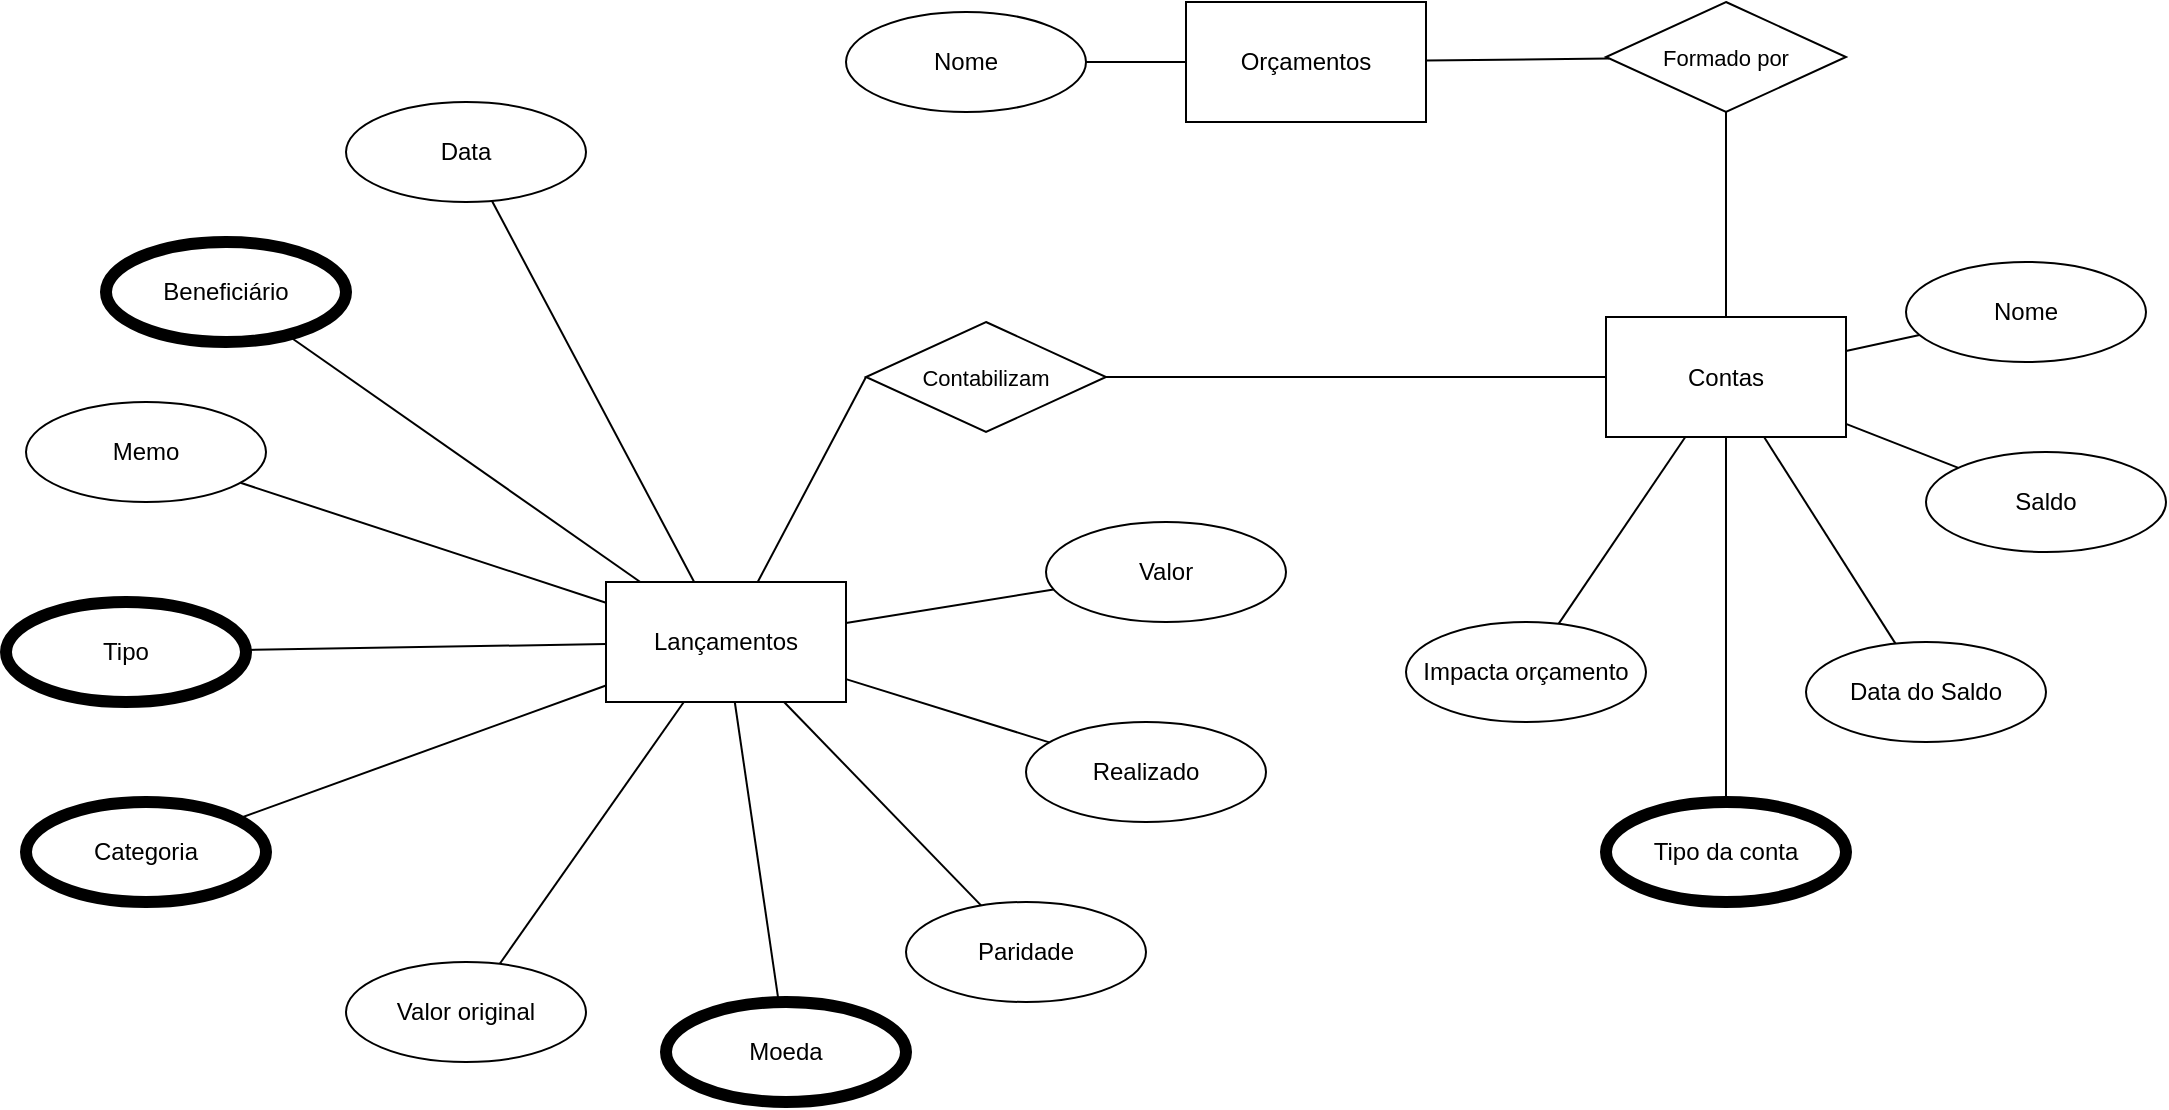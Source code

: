 <mxfile version="26.2.2">
  <diagram name="Página-1" id="8uvx_EoGPA2XAXAzlfdE">
    <mxGraphModel dx="1500" dy="626" grid="1" gridSize="10" guides="1" tooltips="1" connect="1" arrows="1" fold="1" page="1" pageScale="1" pageWidth="827" pageHeight="1169" math="0" shadow="0">
      <root>
        <mxCell id="0" />
        <mxCell id="1" parent="0" />
        <mxCell id="b7Jrvc5tre1kZIAGIm_a-3" style="rounded=0;orthogonalLoop=1;jettySize=auto;html=1;endArrow=none;startFill=0;" parent="1" source="b7Jrvc5tre1kZIAGIm_a-1" target="b7Jrvc5tre1kZIAGIm_a-2" edge="1">
          <mxGeometry relative="1" as="geometry" />
        </mxCell>
        <mxCell id="b7Jrvc5tre1kZIAGIm_a-1" value="Orçamentos" style="rounded=0;whiteSpace=wrap;html=1;" parent="1" vertex="1">
          <mxGeometry x="800" y="310" width="120" height="60" as="geometry" />
        </mxCell>
        <mxCell id="b7Jrvc5tre1kZIAGIm_a-2" value="Nome" style="ellipse;whiteSpace=wrap;html=1;" parent="1" vertex="1">
          <mxGeometry x="630" y="315" width="120" height="50" as="geometry" />
        </mxCell>
        <mxCell id="b7Jrvc5tre1kZIAGIm_a-10" style="edgeStyle=none;shape=connector;rounded=0;orthogonalLoop=1;jettySize=auto;html=1;strokeColor=default;align=center;verticalAlign=middle;fontFamily=Helvetica;fontSize=11;fontColor=default;labelBackgroundColor=default;endArrow=none;startFill=0;" parent="1" source="b7Jrvc5tre1kZIAGIm_a-5" target="b7Jrvc5tre1kZIAGIm_a-9" edge="1">
          <mxGeometry relative="1" as="geometry">
            <mxPoint x="1053.455" y="373.416" as="sourcePoint" />
          </mxGeometry>
        </mxCell>
        <mxCell id="b7Jrvc5tre1kZIAGIm_a-5" value="Formado por" style="rhombus;whiteSpace=wrap;html=1;fontFamily=Helvetica;fontSize=11;fontColor=default;labelBackgroundColor=default;" parent="1" vertex="1">
          <mxGeometry x="1010" y="310" width="120" height="55" as="geometry" />
        </mxCell>
        <mxCell id="b7Jrvc5tre1kZIAGIm_a-6" style="edgeStyle=none;shape=connector;rounded=0;orthogonalLoop=1;jettySize=auto;html=1;strokeColor=default;align=center;verticalAlign=middle;fontFamily=Helvetica;fontSize=11;fontColor=default;labelBackgroundColor=default;endArrow=none;startFill=0;" parent="1" source="b7Jrvc5tre1kZIAGIm_a-1" target="b7Jrvc5tre1kZIAGIm_a-5" edge="1">
          <mxGeometry relative="1" as="geometry" />
        </mxCell>
        <mxCell id="b7Jrvc5tre1kZIAGIm_a-19" style="edgeStyle=none;shape=connector;rounded=0;orthogonalLoop=1;jettySize=auto;html=1;strokeColor=default;align=center;verticalAlign=middle;fontFamily=Helvetica;fontSize=11;fontColor=default;labelBackgroundColor=default;startFill=0;endArrow=none;" parent="1" source="b7Jrvc5tre1kZIAGIm_a-9" target="b7Jrvc5tre1kZIAGIm_a-18" edge="1">
          <mxGeometry relative="1" as="geometry" />
        </mxCell>
        <mxCell id="b7Jrvc5tre1kZIAGIm_a-9" value="Contas" style="rounded=0;whiteSpace=wrap;html=1;" parent="1" vertex="1">
          <mxGeometry x="1010" y="467.5" width="120" height="60" as="geometry" />
        </mxCell>
        <mxCell id="b7Jrvc5tre1kZIAGIm_a-14" style="edgeStyle=none;shape=connector;rounded=0;orthogonalLoop=1;jettySize=auto;html=1;strokeColor=default;align=center;verticalAlign=middle;fontFamily=Helvetica;fontSize=11;fontColor=default;labelBackgroundColor=default;endArrow=none;startFill=0;" parent="1" source="b7Jrvc5tre1kZIAGIm_a-11" target="b7Jrvc5tre1kZIAGIm_a-9" edge="1">
          <mxGeometry relative="1" as="geometry" />
        </mxCell>
        <mxCell id="b7Jrvc5tre1kZIAGIm_a-11" value="Nome" style="ellipse;whiteSpace=wrap;html=1;" parent="1" vertex="1">
          <mxGeometry x="1160" y="440" width="120" height="50" as="geometry" />
        </mxCell>
        <mxCell id="b7Jrvc5tre1kZIAGIm_a-15" style="edgeStyle=none;shape=connector;rounded=0;orthogonalLoop=1;jettySize=auto;html=1;strokeColor=default;align=center;verticalAlign=middle;fontFamily=Helvetica;fontSize=11;fontColor=default;labelBackgroundColor=default;endArrow=none;startFill=0;" parent="1" source="b7Jrvc5tre1kZIAGIm_a-12" target="b7Jrvc5tre1kZIAGIm_a-9" edge="1">
          <mxGeometry relative="1" as="geometry" />
        </mxCell>
        <mxCell id="b7Jrvc5tre1kZIAGIm_a-12" value="Saldo" style="ellipse;whiteSpace=wrap;html=1;" parent="1" vertex="1">
          <mxGeometry x="1170" y="535" width="120" height="50" as="geometry" />
        </mxCell>
        <mxCell id="b7Jrvc5tre1kZIAGIm_a-16" style="edgeStyle=none;shape=connector;rounded=0;orthogonalLoop=1;jettySize=auto;html=1;strokeColor=default;align=center;verticalAlign=middle;fontFamily=Helvetica;fontSize=11;fontColor=default;labelBackgroundColor=default;endArrow=none;startFill=0;" parent="1" source="b7Jrvc5tre1kZIAGIm_a-13" target="b7Jrvc5tre1kZIAGIm_a-9" edge="1">
          <mxGeometry relative="1" as="geometry" />
        </mxCell>
        <mxCell id="b7Jrvc5tre1kZIAGIm_a-13" value="Data do Saldo" style="ellipse;whiteSpace=wrap;html=1;" parent="1" vertex="1">
          <mxGeometry x="1110" y="630" width="120" height="50" as="geometry" />
        </mxCell>
        <mxCell id="b7Jrvc5tre1kZIAGIm_a-18" value="Tipo da conta" style="ellipse;whiteSpace=wrap;html=1;strokeWidth=6;" parent="1" vertex="1">
          <mxGeometry x="1010" y="710" width="120" height="50" as="geometry" />
        </mxCell>
        <mxCell id="b7Jrvc5tre1kZIAGIm_a-24" style="edgeStyle=none;shape=connector;rounded=0;orthogonalLoop=1;jettySize=auto;html=1;strokeColor=default;align=center;verticalAlign=middle;fontFamily=Helvetica;fontSize=11;fontColor=default;labelBackgroundColor=default;startFill=0;endArrow=none;exitX=0;exitY=0.5;exitDx=0;exitDy=0;" parent="1" source="b7Jrvc5tre1kZIAGIm_a-21" target="b7Jrvc5tre1kZIAGIm_a-23" edge="1">
          <mxGeometry relative="1" as="geometry" />
        </mxCell>
        <mxCell id="b7Jrvc5tre1kZIAGIm_a-21" value="Contabilizam" style="rhombus;whiteSpace=wrap;html=1;fontFamily=Helvetica;fontSize=11;fontColor=default;labelBackgroundColor=default;" parent="1" vertex="1">
          <mxGeometry x="640" y="470" width="120" height="55" as="geometry" />
        </mxCell>
        <mxCell id="b7Jrvc5tre1kZIAGIm_a-22" style="edgeStyle=none;shape=connector;rounded=0;orthogonalLoop=1;jettySize=auto;html=1;strokeColor=default;align=center;verticalAlign=middle;fontFamily=Helvetica;fontSize=11;fontColor=default;labelBackgroundColor=default;startFill=0;endArrow=none;" parent="1" source="b7Jrvc5tre1kZIAGIm_a-9" target="b7Jrvc5tre1kZIAGIm_a-21" edge="1">
          <mxGeometry relative="1" as="geometry" />
        </mxCell>
        <mxCell id="b7Jrvc5tre1kZIAGIm_a-23" value="Lançamentos" style="rounded=0;whiteSpace=wrap;html=1;" parent="1" vertex="1">
          <mxGeometry x="510" y="600" width="120" height="60" as="geometry" />
        </mxCell>
        <mxCell id="b7Jrvc5tre1kZIAGIm_a-26" style="edgeStyle=none;shape=connector;rounded=0;orthogonalLoop=1;jettySize=auto;html=1;strokeColor=default;align=center;verticalAlign=middle;fontFamily=Helvetica;fontSize=11;fontColor=default;labelBackgroundColor=default;startFill=0;endArrow=none;" parent="1" source="b7Jrvc5tre1kZIAGIm_a-25" target="b7Jrvc5tre1kZIAGIm_a-9" edge="1">
          <mxGeometry relative="1" as="geometry" />
        </mxCell>
        <mxCell id="b7Jrvc5tre1kZIAGIm_a-25" value="Impacta orçamento" style="ellipse;whiteSpace=wrap;html=1;" parent="1" vertex="1">
          <mxGeometry x="910" y="620" width="120" height="50" as="geometry" />
        </mxCell>
        <mxCell id="b7Jrvc5tre1kZIAGIm_a-31" style="edgeStyle=none;shape=connector;rounded=0;orthogonalLoop=1;jettySize=auto;html=1;strokeColor=default;align=center;verticalAlign=middle;fontFamily=Helvetica;fontSize=11;fontColor=default;labelBackgroundColor=default;startFill=0;endArrow=none;" parent="1" source="b7Jrvc5tre1kZIAGIm_a-27" target="b7Jrvc5tre1kZIAGIm_a-23" edge="1">
          <mxGeometry relative="1" as="geometry" />
        </mxCell>
        <mxCell id="b7Jrvc5tre1kZIAGIm_a-27" value="Data" style="ellipse;whiteSpace=wrap;html=1;" parent="1" vertex="1">
          <mxGeometry x="380" y="360" width="120" height="50" as="geometry" />
        </mxCell>
        <mxCell id="b7Jrvc5tre1kZIAGIm_a-32" style="edgeStyle=none;shape=connector;rounded=0;orthogonalLoop=1;jettySize=auto;html=1;strokeColor=default;align=center;verticalAlign=middle;fontFamily=Helvetica;fontSize=11;fontColor=default;labelBackgroundColor=default;startFill=0;endArrow=none;" parent="1" source="b7Jrvc5tre1kZIAGIm_a-28" target="b7Jrvc5tre1kZIAGIm_a-23" edge="1">
          <mxGeometry relative="1" as="geometry" />
        </mxCell>
        <mxCell id="b7Jrvc5tre1kZIAGIm_a-28" value="Beneficiário" style="ellipse;whiteSpace=wrap;html=1;strokeColor=default;strokeWidth=6;" parent="1" vertex="1">
          <mxGeometry x="260" y="430" width="120" height="50" as="geometry" />
        </mxCell>
        <mxCell id="b7Jrvc5tre1kZIAGIm_a-34" style="edgeStyle=none;shape=connector;rounded=0;orthogonalLoop=1;jettySize=auto;html=1;strokeColor=default;align=center;verticalAlign=middle;fontFamily=Helvetica;fontSize=11;fontColor=default;labelBackgroundColor=default;startFill=0;endArrow=none;" parent="1" source="b7Jrvc5tre1kZIAGIm_a-30" target="b7Jrvc5tre1kZIAGIm_a-23" edge="1">
          <mxGeometry relative="1" as="geometry" />
        </mxCell>
        <mxCell id="b7Jrvc5tre1kZIAGIm_a-30" value="Memo" style="ellipse;whiteSpace=wrap;html=1;" parent="1" vertex="1">
          <mxGeometry x="220" y="510" width="120" height="50" as="geometry" />
        </mxCell>
        <mxCell id="b7Jrvc5tre1kZIAGIm_a-36" style="edgeStyle=none;shape=connector;rounded=0;orthogonalLoop=1;jettySize=auto;html=1;strokeColor=default;align=center;verticalAlign=middle;fontFamily=Helvetica;fontSize=11;fontColor=default;labelBackgroundColor=default;startFill=0;endArrow=none;" parent="1" source="b7Jrvc5tre1kZIAGIm_a-35" target="b7Jrvc5tre1kZIAGIm_a-23" edge="1">
          <mxGeometry relative="1" as="geometry" />
        </mxCell>
        <mxCell id="b7Jrvc5tre1kZIAGIm_a-35" value="Valor" style="ellipse;whiteSpace=wrap;html=1;" parent="1" vertex="1">
          <mxGeometry x="730" y="570" width="120" height="50" as="geometry" />
        </mxCell>
        <mxCell id="b7Jrvc5tre1kZIAGIm_a-38" style="edgeStyle=none;shape=connector;rounded=0;orthogonalLoop=1;jettySize=auto;html=1;strokeColor=default;align=center;verticalAlign=middle;fontFamily=Helvetica;fontSize=11;fontColor=default;labelBackgroundColor=default;startFill=0;endArrow=none;" parent="1" source="b7Jrvc5tre1kZIAGIm_a-37" target="b7Jrvc5tre1kZIAGIm_a-23" edge="1">
          <mxGeometry relative="1" as="geometry" />
        </mxCell>
        <mxCell id="b7Jrvc5tre1kZIAGIm_a-37" value="Tipo" style="ellipse;whiteSpace=wrap;html=1;strokeWidth=6;perimeterSpacing=0;" parent="1" vertex="1">
          <mxGeometry x="210" y="610" width="120" height="50" as="geometry" />
        </mxCell>
        <mxCell id="b7Jrvc5tre1kZIAGIm_a-41" style="edgeStyle=none;shape=connector;rounded=0;orthogonalLoop=1;jettySize=auto;html=1;strokeColor=default;align=center;verticalAlign=middle;fontFamily=Helvetica;fontSize=11;fontColor=default;labelBackgroundColor=default;startFill=0;endArrow=none;" parent="1" source="b7Jrvc5tre1kZIAGIm_a-40" target="b7Jrvc5tre1kZIAGIm_a-23" edge="1">
          <mxGeometry relative="1" as="geometry" />
        </mxCell>
        <mxCell id="b7Jrvc5tre1kZIAGIm_a-40" value="Moeda" style="ellipse;whiteSpace=wrap;html=1;strokeWidth=6;" parent="1" vertex="1">
          <mxGeometry x="540" y="810" width="120" height="50" as="geometry" />
        </mxCell>
        <mxCell id="b7Jrvc5tre1kZIAGIm_a-44" style="edgeStyle=none;shape=connector;rounded=0;orthogonalLoop=1;jettySize=auto;html=1;strokeColor=default;align=center;verticalAlign=middle;fontFamily=Helvetica;fontSize=11;fontColor=default;labelBackgroundColor=default;startFill=0;endArrow=none;" parent="1" source="b7Jrvc5tre1kZIAGIm_a-43" target="b7Jrvc5tre1kZIAGIm_a-23" edge="1">
          <mxGeometry relative="1" as="geometry" />
        </mxCell>
        <mxCell id="b7Jrvc5tre1kZIAGIm_a-43" value="Paridade" style="ellipse;whiteSpace=wrap;html=1;" parent="1" vertex="1">
          <mxGeometry x="660" y="760" width="120" height="50" as="geometry" />
        </mxCell>
        <mxCell id="b7Jrvc5tre1kZIAGIm_a-46" style="edgeStyle=none;shape=connector;rounded=0;orthogonalLoop=1;jettySize=auto;html=1;strokeColor=default;align=center;verticalAlign=middle;fontFamily=Helvetica;fontSize=11;fontColor=default;labelBackgroundColor=default;startFill=0;endArrow=none;" parent="1" source="b7Jrvc5tre1kZIAGIm_a-45" target="b7Jrvc5tre1kZIAGIm_a-23" edge="1">
          <mxGeometry relative="1" as="geometry" />
        </mxCell>
        <mxCell id="b7Jrvc5tre1kZIAGIm_a-45" value="Realizado" style="ellipse;whiteSpace=wrap;html=1;" parent="1" vertex="1">
          <mxGeometry x="720" y="670" width="120" height="50" as="geometry" />
        </mxCell>
        <mxCell id="b7Jrvc5tre1kZIAGIm_a-48" style="edgeStyle=none;shape=connector;rounded=0;orthogonalLoop=1;jettySize=auto;html=1;strokeColor=default;align=center;verticalAlign=middle;fontFamily=Helvetica;fontSize=11;fontColor=default;labelBackgroundColor=default;startFill=0;endArrow=none;" parent="1" source="b7Jrvc5tre1kZIAGIm_a-47" target="b7Jrvc5tre1kZIAGIm_a-23" edge="1">
          <mxGeometry relative="1" as="geometry" />
        </mxCell>
        <mxCell id="b7Jrvc5tre1kZIAGIm_a-47" value="Valor original" style="ellipse;whiteSpace=wrap;html=1;" parent="1" vertex="1">
          <mxGeometry x="380" y="790" width="120" height="50" as="geometry" />
        </mxCell>
        <mxCell id="b7Jrvc5tre1kZIAGIm_a-53" style="edgeStyle=none;shape=connector;rounded=0;orthogonalLoop=1;jettySize=auto;html=1;strokeColor=default;align=center;verticalAlign=middle;fontFamily=Helvetica;fontSize=11;fontColor=default;labelBackgroundColor=default;startFill=0;endArrow=none;" parent="1" source="b7Jrvc5tre1kZIAGIm_a-52" target="b7Jrvc5tre1kZIAGIm_a-23" edge="1">
          <mxGeometry relative="1" as="geometry" />
        </mxCell>
        <mxCell id="b7Jrvc5tre1kZIAGIm_a-52" value="Categoria" style="ellipse;whiteSpace=wrap;html=1;strokeWidth=6;perimeterSpacing=0;" parent="1" vertex="1">
          <mxGeometry x="220" y="710" width="120" height="50" as="geometry" />
        </mxCell>
      </root>
    </mxGraphModel>
  </diagram>
</mxfile>
